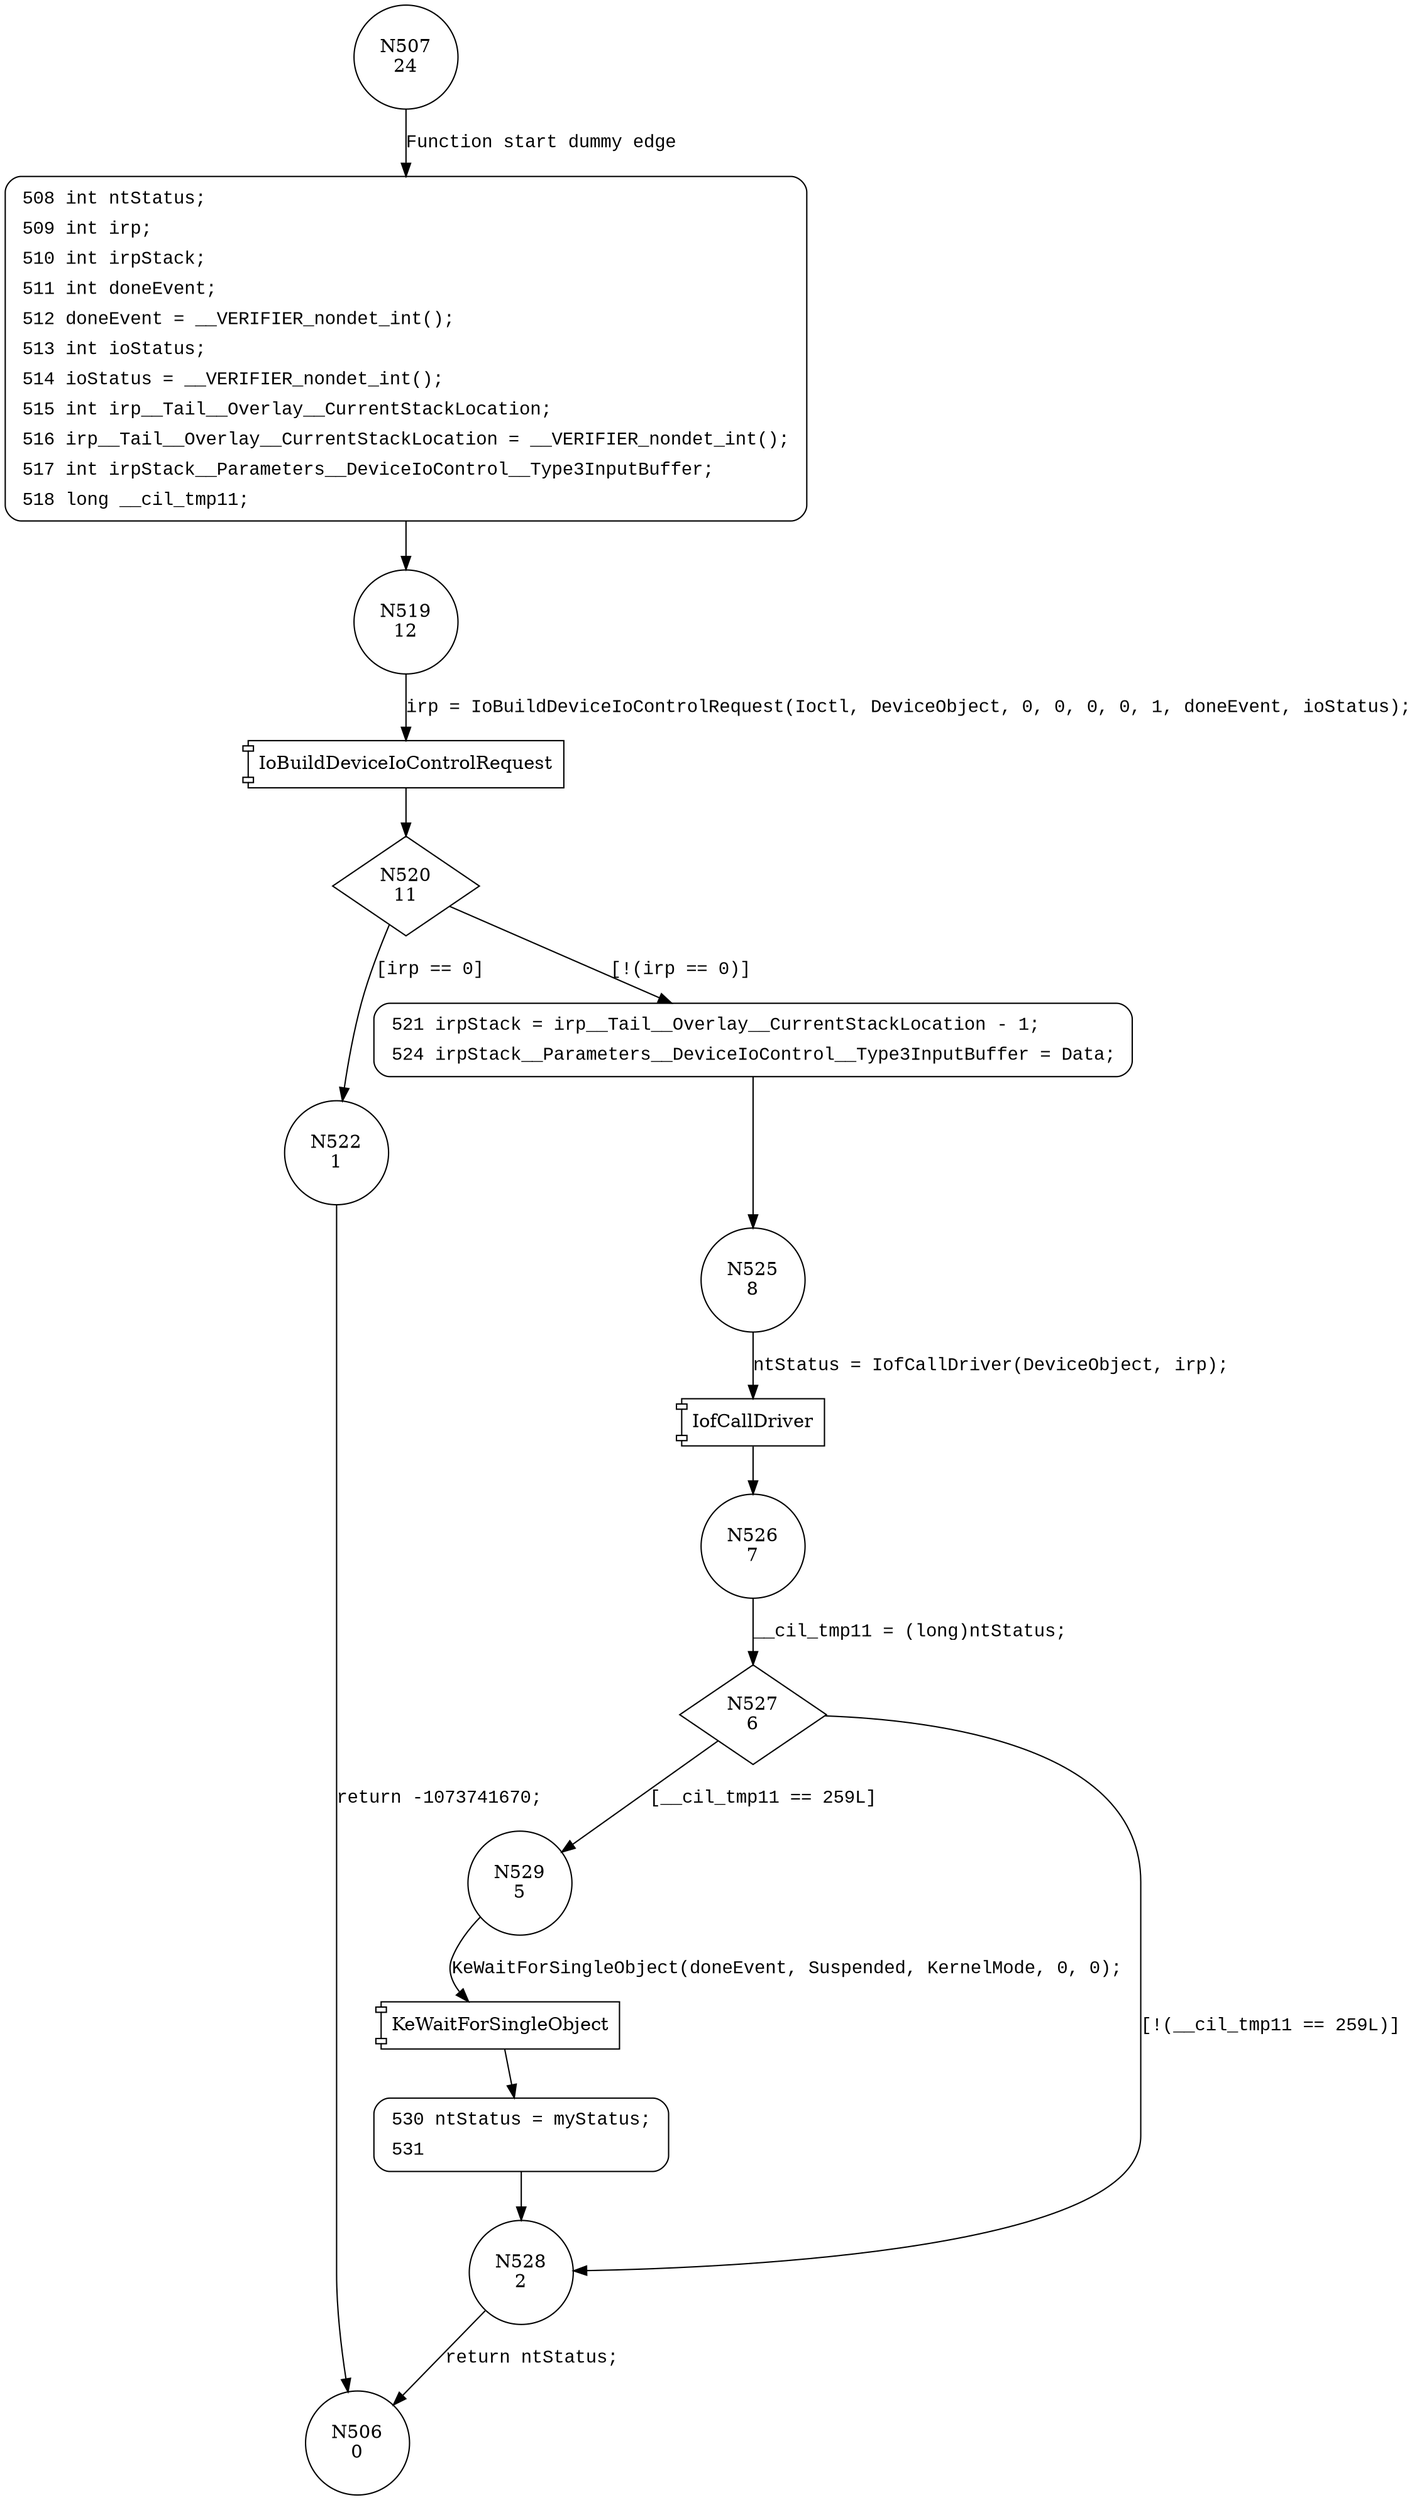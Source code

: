 digraph FlFdcDeviceIo {
507 [shape="circle" label="N507\n24"]
508 [shape="circle" label="N508\n23"]
519 [shape="circle" label="N519\n12"]
520 [shape="diamond" label="N520\n11"]
522 [shape="circle" label="N522\n1"]
521 [shape="circle" label="N521\n10"]
525 [shape="circle" label="N525\n8"]
526 [shape="circle" label="N526\n7"]
527 [shape="diamond" label="N527\n6"]
529 [shape="circle" label="N529\n5"]
528 [shape="circle" label="N528\n2"]
506 [shape="circle" label="N506\n0"]
530 [shape="circle" label="N530\n4"]
508 [style="filled,bold" penwidth="1" fillcolor="white" fontname="Courier New" shape="Mrecord" label=<<table border="0" cellborder="0" cellpadding="3" bgcolor="white"><tr><td align="right">508</td><td align="left">int ntStatus;</td></tr><tr><td align="right">509</td><td align="left">int irp;</td></tr><tr><td align="right">510</td><td align="left">int irpStack;</td></tr><tr><td align="right">511</td><td align="left">int doneEvent;</td></tr><tr><td align="right">512</td><td align="left">doneEvent = __VERIFIER_nondet_int();</td></tr><tr><td align="right">513</td><td align="left">int ioStatus;</td></tr><tr><td align="right">514</td><td align="left">ioStatus = __VERIFIER_nondet_int();</td></tr><tr><td align="right">515</td><td align="left">int irp__Tail__Overlay__CurrentStackLocation;</td></tr><tr><td align="right">516</td><td align="left">irp__Tail__Overlay__CurrentStackLocation = __VERIFIER_nondet_int();</td></tr><tr><td align="right">517</td><td align="left">int irpStack__Parameters__DeviceIoControl__Type3InputBuffer;</td></tr><tr><td align="right">518</td><td align="left">long __cil_tmp11;</td></tr></table>>]
508 -> 519[label=""]
521 [style="filled,bold" penwidth="1" fillcolor="white" fontname="Courier New" shape="Mrecord" label=<<table border="0" cellborder="0" cellpadding="3" bgcolor="white"><tr><td align="right">521</td><td align="left">irpStack = irp__Tail__Overlay__CurrentStackLocation - 1;</td></tr><tr><td align="right">524</td><td align="left">irpStack__Parameters__DeviceIoControl__Type3InputBuffer = Data;</td></tr></table>>]
521 -> 525[label=""]
530 [style="filled,bold" penwidth="1" fillcolor="white" fontname="Courier New" shape="Mrecord" label=<<table border="0" cellborder="0" cellpadding="3" bgcolor="white"><tr><td align="right">530</td><td align="left">ntStatus = myStatus;</td></tr><tr><td align="right">531</td><td align="left"></td></tr></table>>]
530 -> 528[label=""]
507 -> 508 [label="Function start dummy edge" fontname="Courier New"]
100042 [shape="component" label="IoBuildDeviceIoControlRequest"]
519 -> 100042 [label="irp = IoBuildDeviceIoControlRequest(Ioctl, DeviceObject, 0, 0, 0, 0, 1, doneEvent, ioStatus);" fontname="Courier New"]
100042 -> 520 [label="" fontname="Courier New"]
520 -> 522 [label="[irp == 0]" fontname="Courier New"]
520 -> 521 [label="[!(irp == 0)]" fontname="Courier New"]
100043 [shape="component" label="IofCallDriver"]
525 -> 100043 [label="ntStatus = IofCallDriver(DeviceObject, irp);" fontname="Courier New"]
100043 -> 526 [label="" fontname="Courier New"]
527 -> 529 [label="[__cil_tmp11 == 259L]" fontname="Courier New"]
527 -> 528 [label="[!(__cil_tmp11 == 259L)]" fontname="Courier New"]
528 -> 506 [label="return ntStatus;" fontname="Courier New"]
100044 [shape="component" label="KeWaitForSingleObject"]
529 -> 100044 [label="KeWaitForSingleObject(doneEvent, Suspended, KernelMode, 0, 0);" fontname="Courier New"]
100044 -> 530 [label="" fontname="Courier New"]
522 -> 506 [label="return -1073741670;" fontname="Courier New"]
526 -> 527 [label="__cil_tmp11 = (long)ntStatus;" fontname="Courier New"]
}